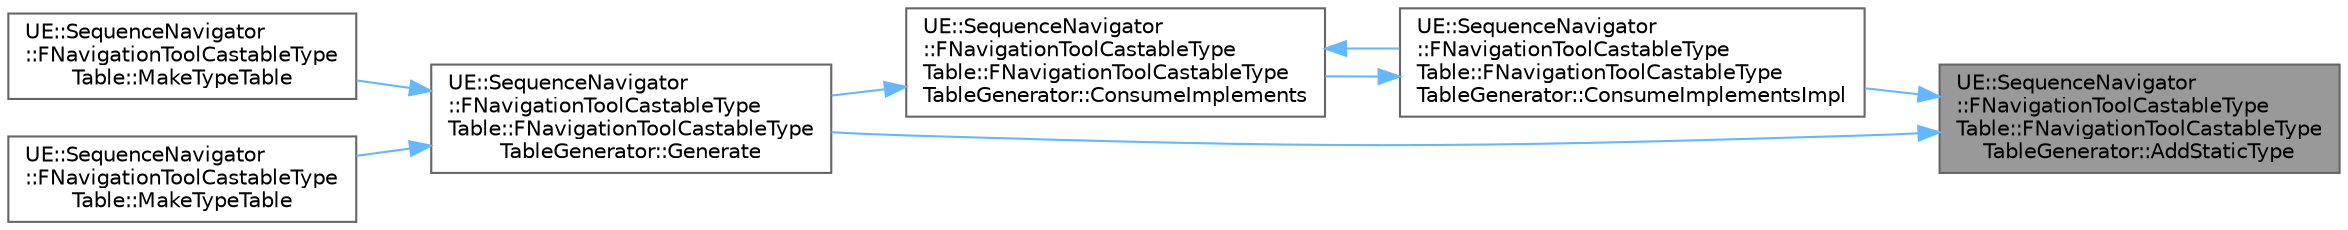 digraph "UE::SequenceNavigator::FNavigationToolCastableTypeTable::FNavigationToolCastableTypeTableGenerator::AddStaticType"
{
 // INTERACTIVE_SVG=YES
 // LATEX_PDF_SIZE
  bgcolor="transparent";
  edge [fontname=Helvetica,fontsize=10,labelfontname=Helvetica,labelfontsize=10];
  node [fontname=Helvetica,fontsize=10,shape=box,height=0.2,width=0.4];
  rankdir="RL";
  Node1 [id="Node000001",label="UE::SequenceNavigator\l::FNavigationToolCastableType\lTable::FNavigationToolCastableType\lTableGenerator::AddStaticType",height=0.2,width=0.4,color="gray40", fillcolor="grey60", style="filled", fontcolor="black",tooltip=" "];
  Node1 -> Node2 [id="edge1_Node000001_Node000002",dir="back",color="steelblue1",style="solid",tooltip=" "];
  Node2 [id="Node000002",label="UE::SequenceNavigator\l::FNavigationToolCastableType\lTable::FNavigationToolCastableType\lTableGenerator::ConsumeImplementsImpl",height=0.2,width=0.4,color="grey40", fillcolor="white", style="filled",URL="$d7/d4d/structUE_1_1SequenceNavigator_1_1FNavigationToolCastableTypeTable_1_1FNavigationToolCastableTypeTableGenerator.html#a37220138d9bccb16b55a8aaba546bc9a",tooltip=" "];
  Node2 -> Node3 [id="edge2_Node000002_Node000003",dir="back",color="steelblue1",style="solid",tooltip=" "];
  Node3 [id="Node000003",label="UE::SequenceNavigator\l::FNavigationToolCastableType\lTable::FNavigationToolCastableType\lTableGenerator::ConsumeImplements",height=0.2,width=0.4,color="grey40", fillcolor="white", style="filled",URL="$d7/d4d/structUE_1_1SequenceNavigator_1_1FNavigationToolCastableTypeTable_1_1FNavigationToolCastableTypeTableGenerator.html#ac3b102ce5a9516f18d975075f3adb5b1",tooltip=" "];
  Node3 -> Node2 [id="edge3_Node000003_Node000002",dir="back",color="steelblue1",style="solid",tooltip=" "];
  Node3 -> Node4 [id="edge4_Node000003_Node000004",dir="back",color="steelblue1",style="solid",tooltip=" "];
  Node4 [id="Node000004",label="UE::SequenceNavigator\l::FNavigationToolCastableType\lTable::FNavigationToolCastableType\lTableGenerator::Generate",height=0.2,width=0.4,color="grey40", fillcolor="white", style="filled",URL="$d7/d4d/structUE_1_1SequenceNavigator_1_1FNavigationToolCastableTypeTable_1_1FNavigationToolCastableTypeTableGenerator.html#a62039d013b2a971643c3c3dd2bf8aad7",tooltip="Generate the type table from a template type."];
  Node4 -> Node5 [id="edge5_Node000004_Node000005",dir="back",color="steelblue1",style="solid",tooltip=" "];
  Node5 [id="Node000005",label="UE::SequenceNavigator\l::FNavigationToolCastableType\lTable::MakeTypeTable",height=0.2,width=0.4,color="grey40", fillcolor="white", style="filled",URL="$d7/db7/structUE_1_1SequenceNavigator_1_1FNavigationToolCastableTypeTable.html#a7ee3a301c1b62911905c4c6f3f8d81c7",tooltip=" "];
  Node4 -> Node6 [id="edge6_Node000004_Node000006",dir="back",color="steelblue1",style="solid",tooltip=" "];
  Node6 [id="Node000006",label="UE::SequenceNavigator\l::FNavigationToolCastableType\lTable::MakeTypeTable",height=0.2,width=0.4,color="grey40", fillcolor="white", style="filled",URL="$d7/db7/structUE_1_1SequenceNavigator_1_1FNavigationToolCastableTypeTable.html#a89af48c972fa662072265bab5abfd6fd",tooltip=" "];
  Node1 -> Node4 [id="edge7_Node000001_Node000004",dir="back",color="steelblue1",style="solid",tooltip=" "];
}
